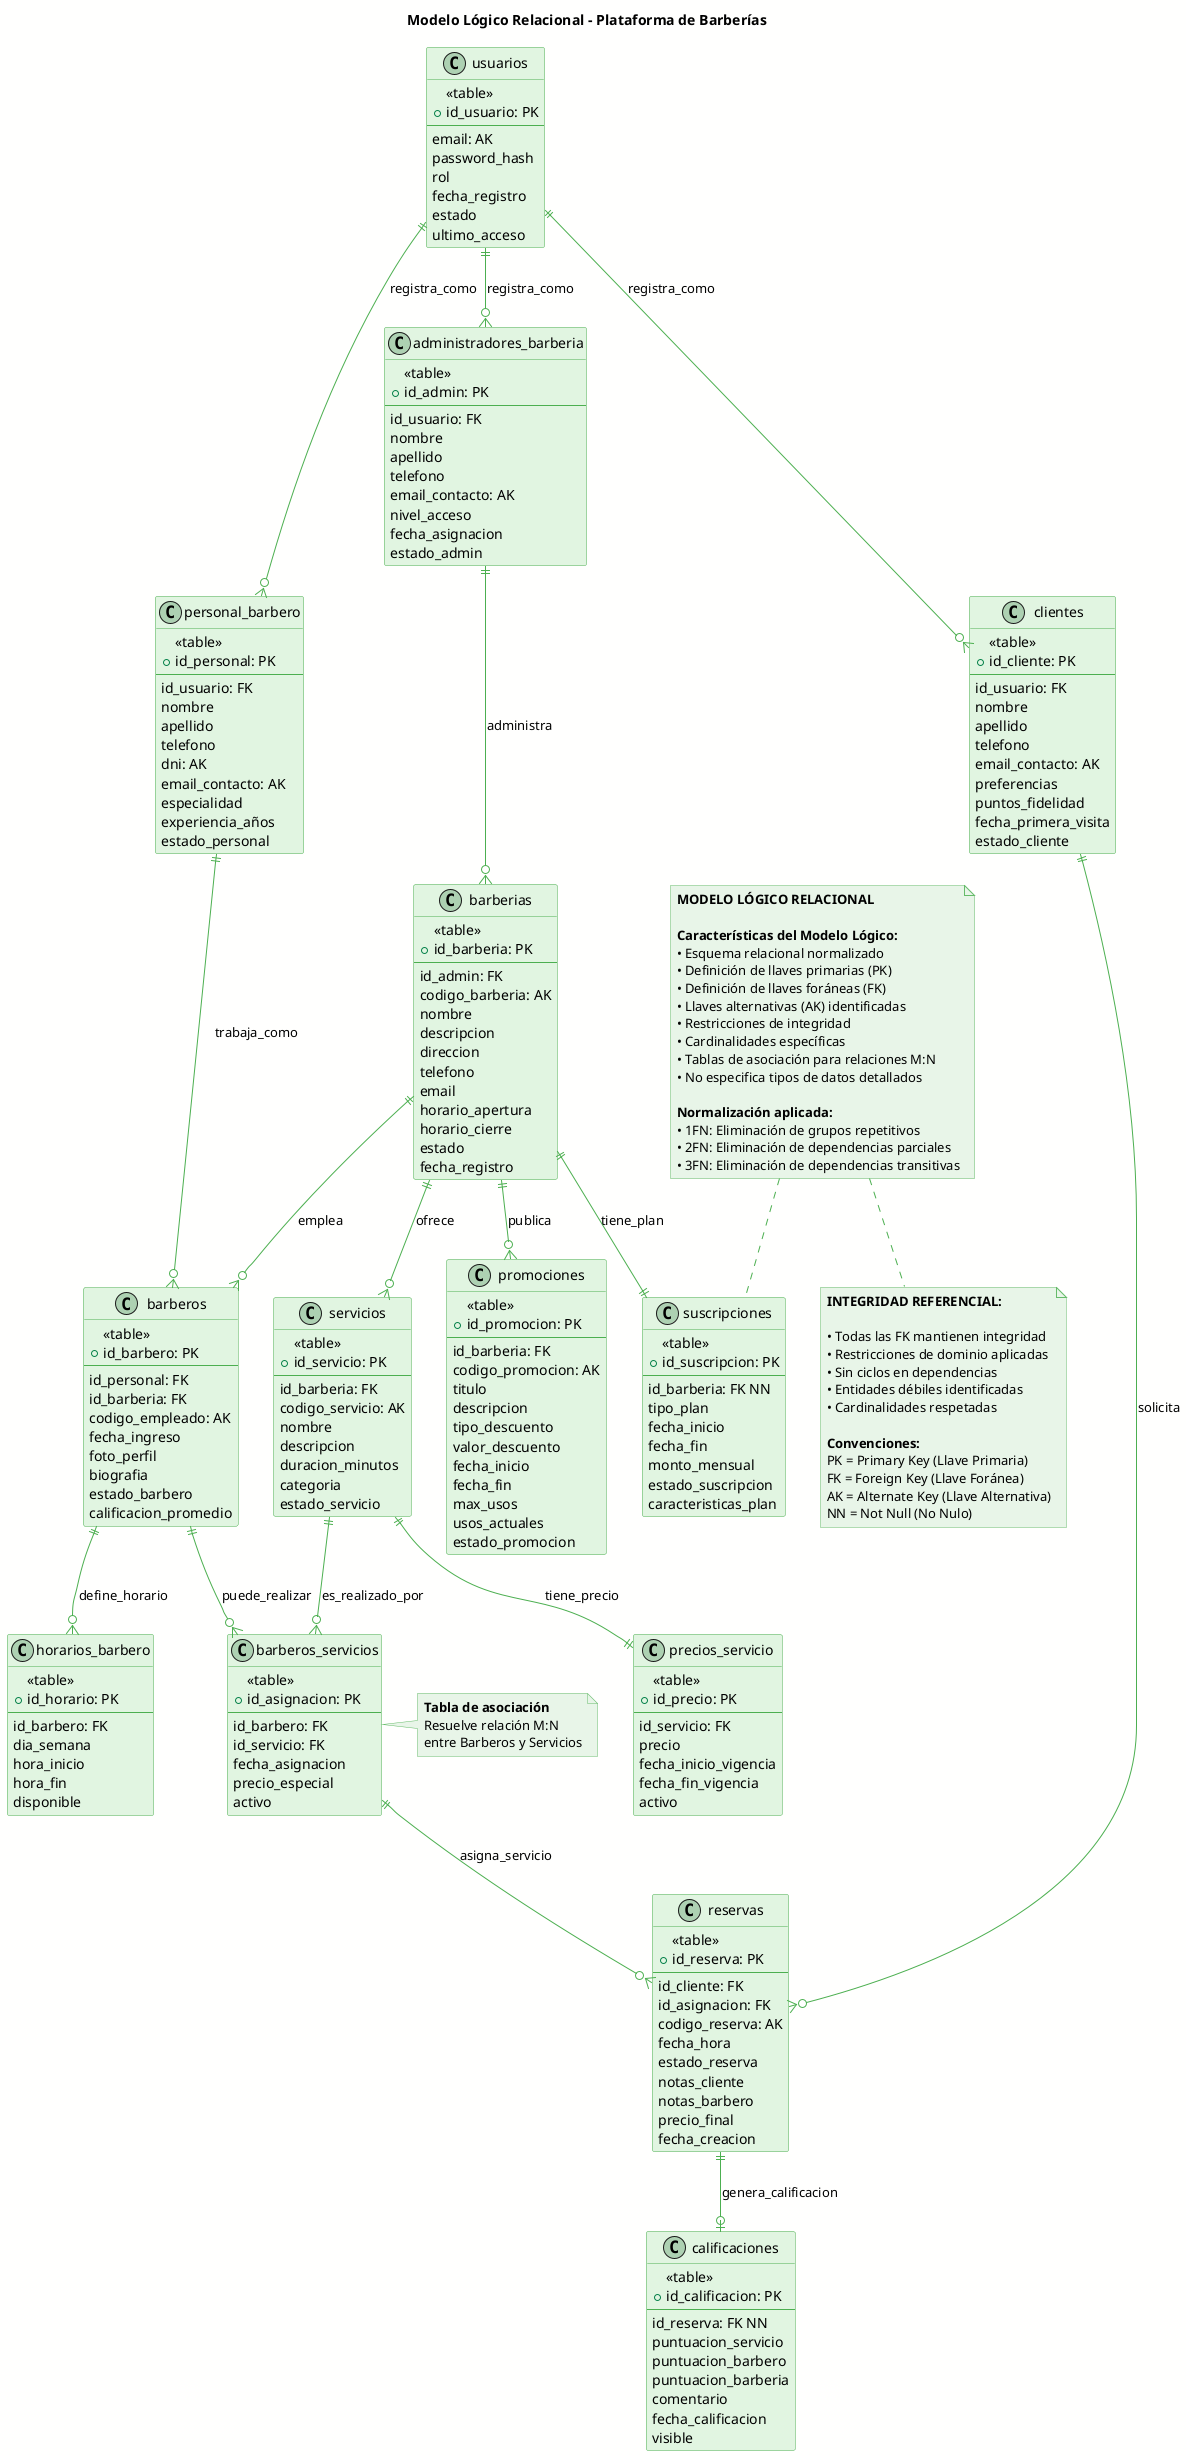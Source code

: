 @startuml modelo_logico_relacional
skinparam backgroundColor #FFFFFE
skinparam class {
    BackgroundColor #E1F5E1
    BorderColor #4CAF50
    ArrowColor #4CAF50
}
skinparam note {
    BackgroundColor #E8F5E8
    BorderColor #66BB6A
}

title Modelo Lógico Relacional - Plataforma de Barberías

' === TABLAS PRINCIPALES ===
class usuarios {
    <<table>>
    +id_usuario: PK
    --
    email: AK
    password_hash
    rol
    fecha_registro
    estado
    ultimo_acceso
}

class clientes {
    <<table>>
    +id_cliente: PK
    --
    id_usuario: FK
    nombre
    apellido
    telefono
    email_contacto: AK
    preferencias
    puntos_fidelidad
    fecha_primera_visita
    estado_cliente
}

class administradores_barberia {
    <<table>>
    +id_admin: PK
    --
    id_usuario: FK
    nombre
    apellido
    telefono
    email_contacto: AK
    nivel_acceso
    fecha_asignacion
    estado_admin
}

class personal_barbero {
    <<table>>
    +id_personal: PK
    --
    id_usuario: FK
    nombre
    apellido
    telefono
    dni: AK
    email_contacto: AK
    especialidad
    experiencia_años
    estado_personal
}

class barberias {
    <<table>>
    +id_barberia: PK
    --
    id_admin: FK
    codigo_barberia: AK
    nombre
    descripcion
    direccion
    telefono
    email
    horario_apertura
    horario_cierre
    estado
    fecha_registro
}

class barberos {
    <<table>>
    +id_barbero: PK
    --
    id_personal: FK
    id_barberia: FK
    codigo_empleado: AK
    fecha_ingreso
    foto_perfil
    biografia
    estado_barbero
    calificacion_promedio
}

class servicios {
    <<table>>
    +id_servicio: PK
    --
    id_barberia: FK
    codigo_servicio: AK
    nombre
    descripcion
    duracion_minutos
    categoria
    estado_servicio
}

class precios_servicio {
    <<table>>
    +id_precio: PK
    --
    id_servicio: FK
    precio
    fecha_inicio_vigencia
    fecha_fin_vigencia
    activo
}

class barberos_servicios {
    <<table>>
    +id_asignacion: PK
    --
    id_barbero: FK
    id_servicio: FK
    fecha_asignacion
    precio_especial
    activo
}
note right of barberos_servicios
  **Tabla de asociación**
  Resuelve relación M:N
  entre Barberos y Servicios
end note

class horarios_barbero {
    <<table>>
    +id_horario: PK
    --
    id_barbero: FK
    dia_semana
    hora_inicio
    hora_fin
    disponible
}

class reservas {
    <<table>>
    +id_reserva: PK
    --
    id_cliente: FK
    id_asignacion: FK
    codigo_reserva: AK
    fecha_hora
    estado_reserva
    notas_cliente
    notas_barbero
    precio_final
    fecha_creacion
}

class calificaciones {
    <<table>>
    +id_calificacion: PK
    --
    id_reserva: FK NN
    puntuacion_servicio
    puntuacion_barbero
    puntuacion_barberia
    comentario
    fecha_calificacion
    visible
}

class promociones {
    <<table>>
    +id_promocion: PK
    --
    id_barberia: FK
    codigo_promocion: AK
    titulo
    descripcion
    tipo_descuento
    valor_descuento
    fecha_inicio
    fecha_fin
    max_usos
    usos_actuales
    estado_promocion
}

class suscripciones {
    <<table>>
    +id_suscripcion: PK
    --
    id_barberia: FK NN
    tipo_plan
    fecha_inicio
    fecha_fin
    monto_mensual
    estado_suscripcion
    caracteristicas_plan
}

' === RELACIONES REFERENCIALES ===
usuarios ||--o{ clientes : "registra_como"
usuarios ||--o{ administradores_barberia : "registra_como"
usuarios ||--o{ personal_barbero : "registra_como"

administradores_barberia ||--o{ barberias : "administra"

personal_barbero ||--o{ barberos : "trabaja_como"
barberias ||--o{ barberos : "emplea"

barberias ||--o{ servicios : "ofrece"
servicios ||--|| precios_servicio : "tiene_precio"

barberos ||--o{ barberos_servicios : "puede_realizar"
servicios ||--o{ barberos_servicios : "es_realizado_por"

barberos ||--o{ horarios_barbero : "define_horario"

clientes ||--o{ reservas : "solicita"
barberos_servicios ||--o{ reservas : "asigna_servicio"

reservas ||--o| calificaciones : "genera_calificacion"

barberias ||--o{ promociones : "publica"
barberias ||--|| suscripciones : "tiene_plan"

note top
  **MODELO LÓGICO RELACIONAL**
  
  **Características del Modelo Lógico:**
  • Esquema relacional normalizado
  • Definición de llaves primarias (PK)
  • Definición de llaves foráneas (FK)
  • Llaves alternativas (AK) identificadas
  • Restricciones de integridad
  • Cardinalidades específicas
  • Tablas de asociación para relaciones M:N
  • No especifica tipos de datos detallados
  
  **Normalización aplicada:**
  • 1FN: Eliminación de grupos repetitivos
  • 2FN: Eliminación de dependencias parciales
  • 3FN: Eliminación de dependencias transitivas
end note

note bottom
  **INTEGRIDAD REFERENCIAL:**
  
  • Todas las FK mantienen integridad
  • Restricciones de dominio aplicadas
  • Sin ciclos en dependencias
  • Entidades débiles identificadas
  • Cardinalidades respetadas
  
  **Convenciones:**
  PK = Primary Key (Llave Primaria)
  FK = Foreign Key (Llave Foránea)  
  AK = Alternate Key (Llave Alternativa)
  NN = Not Null (No Nulo)
end note

@enduml